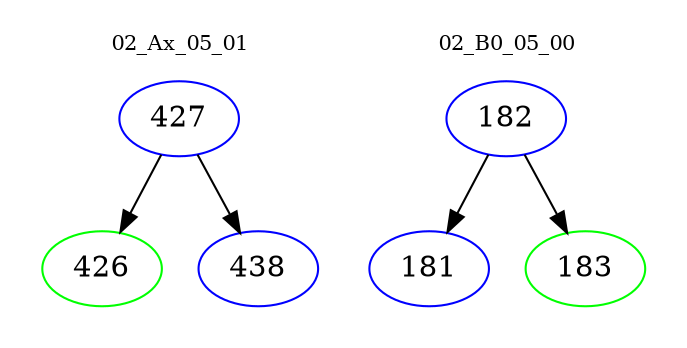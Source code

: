 digraph{
subgraph cluster_0 {
color = white
label = "02_Ax_05_01";
fontsize=10;
T0_427 [label="427", color="blue"]
T0_427 -> T0_426 [color="black"]
T0_426 [label="426", color="green"]
T0_427 -> T0_438 [color="black"]
T0_438 [label="438", color="blue"]
}
subgraph cluster_1 {
color = white
label = "02_B0_05_00";
fontsize=10;
T1_182 [label="182", color="blue"]
T1_182 -> T1_181 [color="black"]
T1_181 [label="181", color="blue"]
T1_182 -> T1_183 [color="black"]
T1_183 [label="183", color="green"]
}
}
